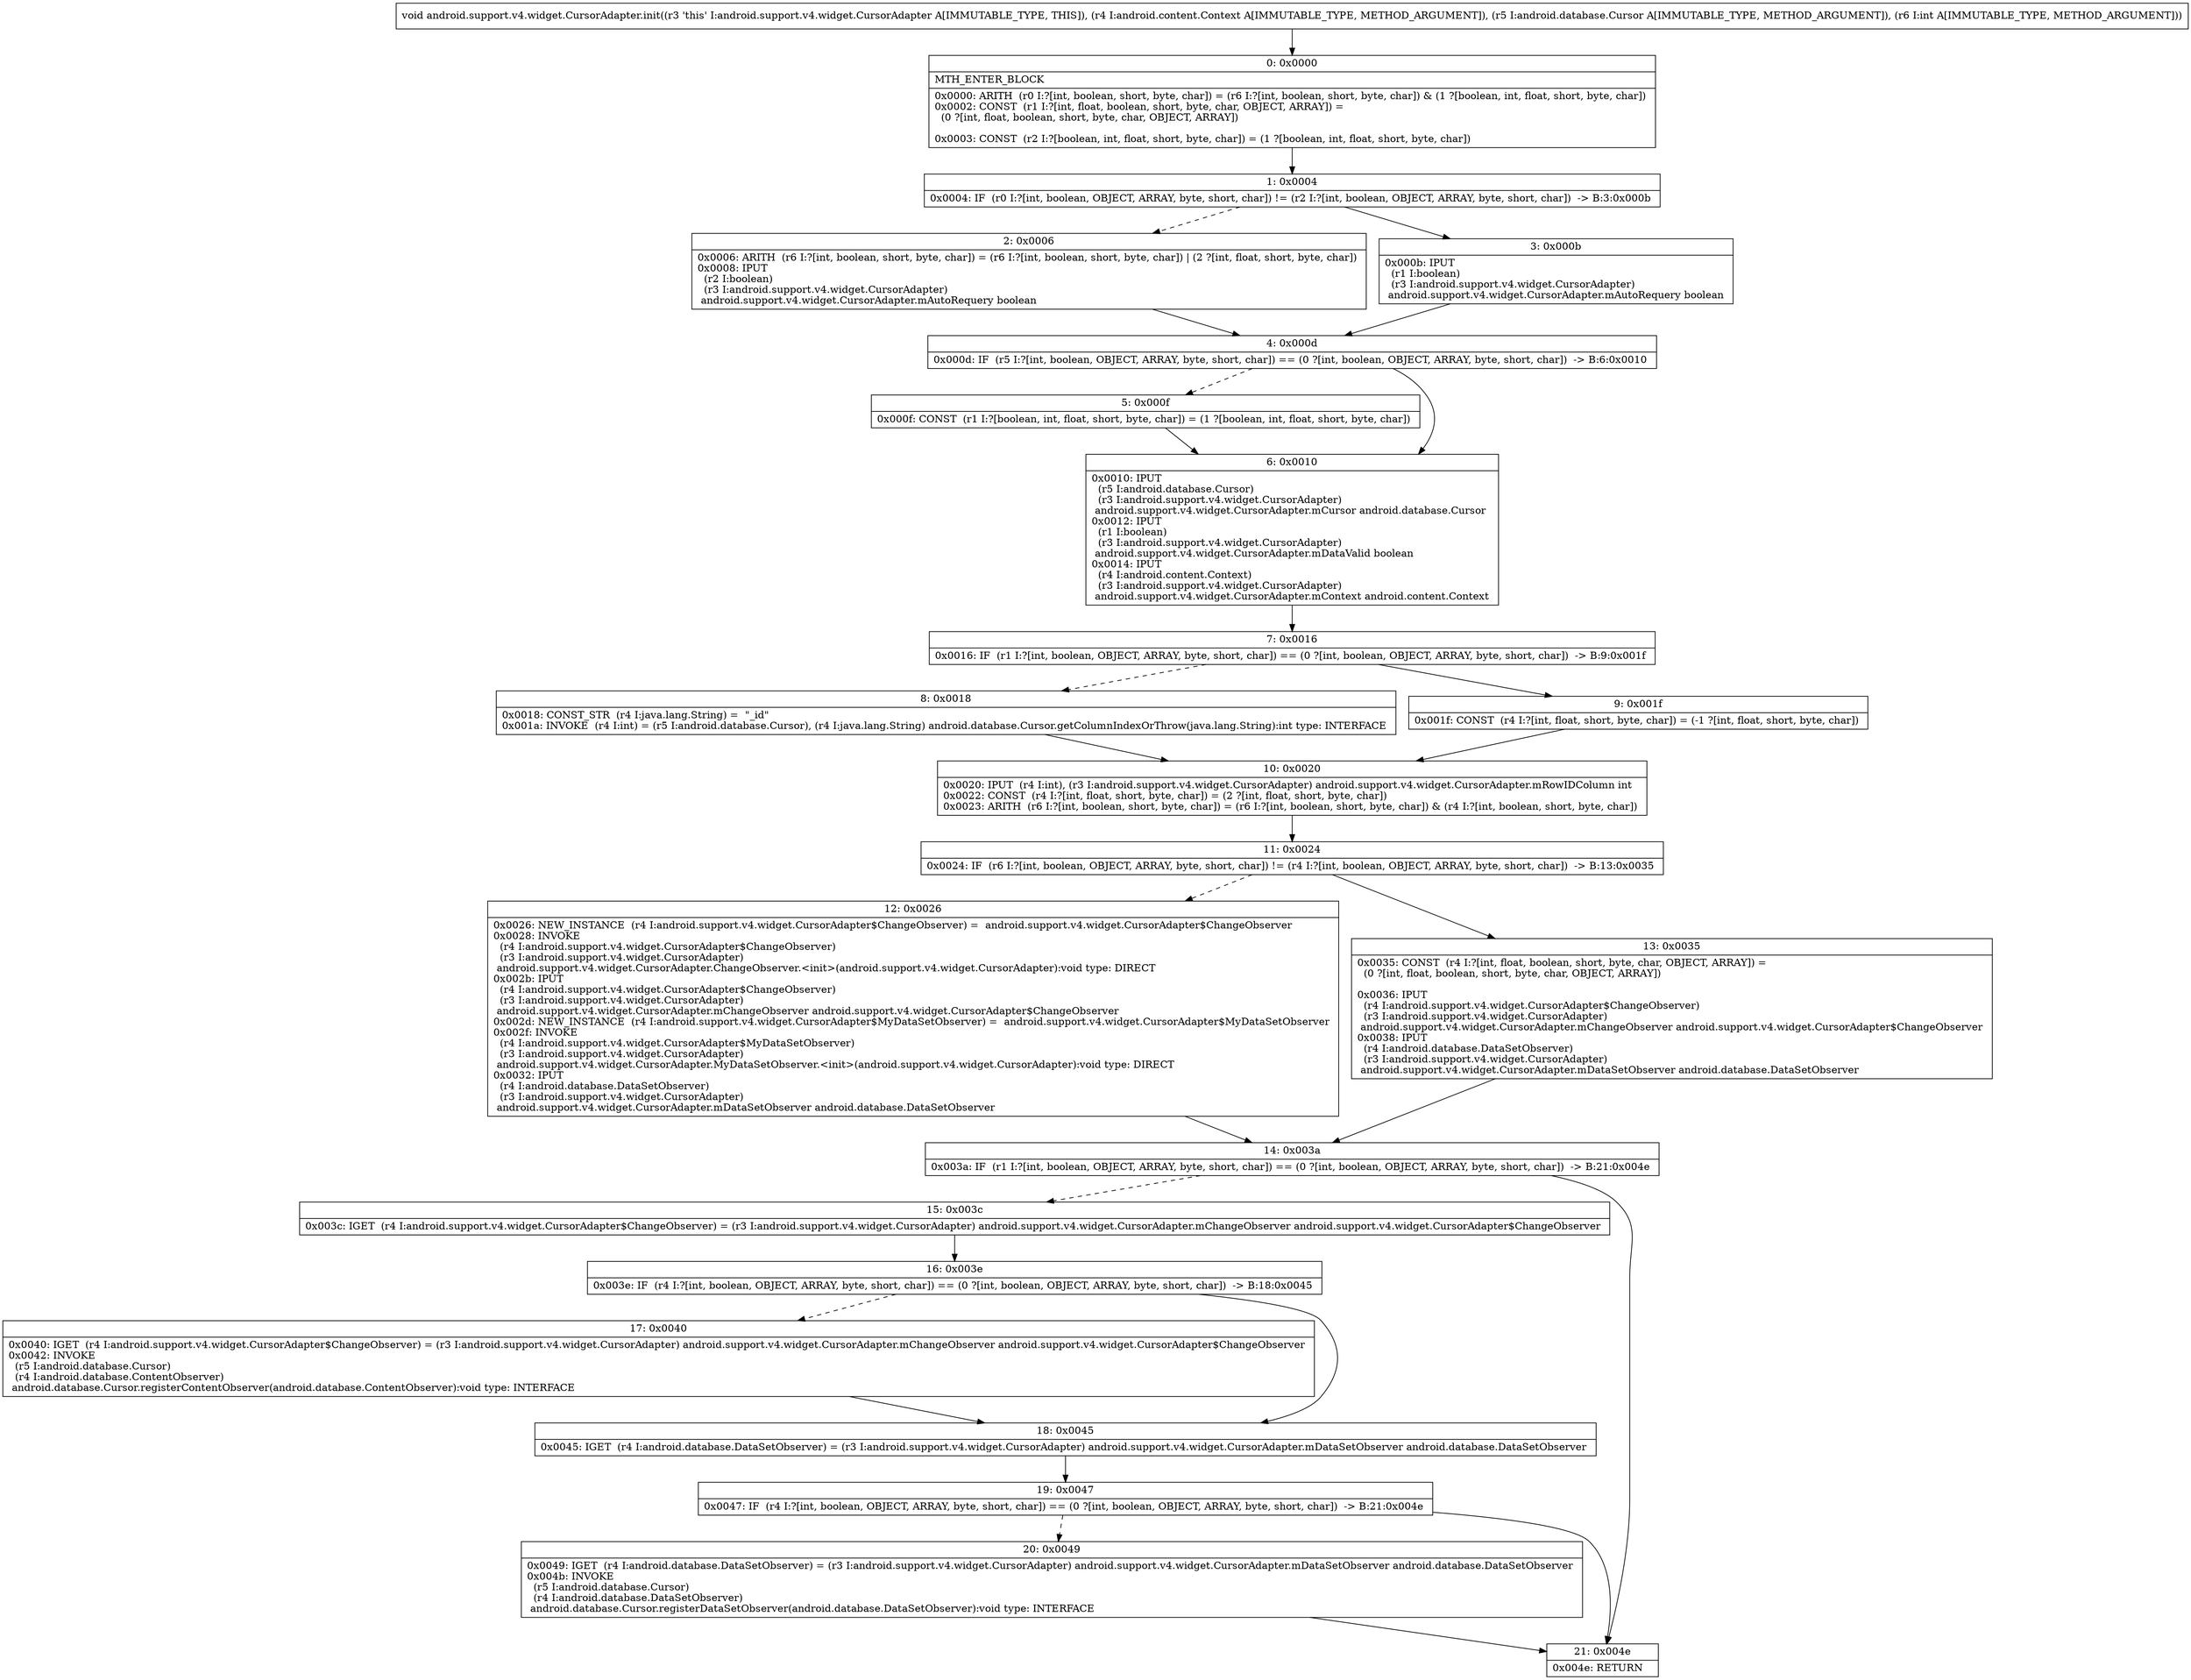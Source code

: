 digraph "CFG forandroid.support.v4.widget.CursorAdapter.init(Landroid\/content\/Context;Landroid\/database\/Cursor;I)V" {
Node_0 [shape=record,label="{0\:\ 0x0000|MTH_ENTER_BLOCK\l|0x0000: ARITH  (r0 I:?[int, boolean, short, byte, char]) = (r6 I:?[int, boolean, short, byte, char]) & (1 ?[boolean, int, float, short, byte, char]) \l0x0002: CONST  (r1 I:?[int, float, boolean, short, byte, char, OBJECT, ARRAY]) = \l  (0 ?[int, float, boolean, short, byte, char, OBJECT, ARRAY])\l \l0x0003: CONST  (r2 I:?[boolean, int, float, short, byte, char]) = (1 ?[boolean, int, float, short, byte, char]) \l}"];
Node_1 [shape=record,label="{1\:\ 0x0004|0x0004: IF  (r0 I:?[int, boolean, OBJECT, ARRAY, byte, short, char]) != (r2 I:?[int, boolean, OBJECT, ARRAY, byte, short, char])  \-\> B:3:0x000b \l}"];
Node_2 [shape=record,label="{2\:\ 0x0006|0x0006: ARITH  (r6 I:?[int, boolean, short, byte, char]) = (r6 I:?[int, boolean, short, byte, char]) \| (2 ?[int, float, short, byte, char]) \l0x0008: IPUT  \l  (r2 I:boolean)\l  (r3 I:android.support.v4.widget.CursorAdapter)\l android.support.v4.widget.CursorAdapter.mAutoRequery boolean \l}"];
Node_3 [shape=record,label="{3\:\ 0x000b|0x000b: IPUT  \l  (r1 I:boolean)\l  (r3 I:android.support.v4.widget.CursorAdapter)\l android.support.v4.widget.CursorAdapter.mAutoRequery boolean \l}"];
Node_4 [shape=record,label="{4\:\ 0x000d|0x000d: IF  (r5 I:?[int, boolean, OBJECT, ARRAY, byte, short, char]) == (0 ?[int, boolean, OBJECT, ARRAY, byte, short, char])  \-\> B:6:0x0010 \l}"];
Node_5 [shape=record,label="{5\:\ 0x000f|0x000f: CONST  (r1 I:?[boolean, int, float, short, byte, char]) = (1 ?[boolean, int, float, short, byte, char]) \l}"];
Node_6 [shape=record,label="{6\:\ 0x0010|0x0010: IPUT  \l  (r5 I:android.database.Cursor)\l  (r3 I:android.support.v4.widget.CursorAdapter)\l android.support.v4.widget.CursorAdapter.mCursor android.database.Cursor \l0x0012: IPUT  \l  (r1 I:boolean)\l  (r3 I:android.support.v4.widget.CursorAdapter)\l android.support.v4.widget.CursorAdapter.mDataValid boolean \l0x0014: IPUT  \l  (r4 I:android.content.Context)\l  (r3 I:android.support.v4.widget.CursorAdapter)\l android.support.v4.widget.CursorAdapter.mContext android.content.Context \l}"];
Node_7 [shape=record,label="{7\:\ 0x0016|0x0016: IF  (r1 I:?[int, boolean, OBJECT, ARRAY, byte, short, char]) == (0 ?[int, boolean, OBJECT, ARRAY, byte, short, char])  \-\> B:9:0x001f \l}"];
Node_8 [shape=record,label="{8\:\ 0x0018|0x0018: CONST_STR  (r4 I:java.lang.String) =  \"_id\" \l0x001a: INVOKE  (r4 I:int) = (r5 I:android.database.Cursor), (r4 I:java.lang.String) android.database.Cursor.getColumnIndexOrThrow(java.lang.String):int type: INTERFACE \l}"];
Node_9 [shape=record,label="{9\:\ 0x001f|0x001f: CONST  (r4 I:?[int, float, short, byte, char]) = (\-1 ?[int, float, short, byte, char]) \l}"];
Node_10 [shape=record,label="{10\:\ 0x0020|0x0020: IPUT  (r4 I:int), (r3 I:android.support.v4.widget.CursorAdapter) android.support.v4.widget.CursorAdapter.mRowIDColumn int \l0x0022: CONST  (r4 I:?[int, float, short, byte, char]) = (2 ?[int, float, short, byte, char]) \l0x0023: ARITH  (r6 I:?[int, boolean, short, byte, char]) = (r6 I:?[int, boolean, short, byte, char]) & (r4 I:?[int, boolean, short, byte, char]) \l}"];
Node_11 [shape=record,label="{11\:\ 0x0024|0x0024: IF  (r6 I:?[int, boolean, OBJECT, ARRAY, byte, short, char]) != (r4 I:?[int, boolean, OBJECT, ARRAY, byte, short, char])  \-\> B:13:0x0035 \l}"];
Node_12 [shape=record,label="{12\:\ 0x0026|0x0026: NEW_INSTANCE  (r4 I:android.support.v4.widget.CursorAdapter$ChangeObserver) =  android.support.v4.widget.CursorAdapter$ChangeObserver \l0x0028: INVOKE  \l  (r4 I:android.support.v4.widget.CursorAdapter$ChangeObserver)\l  (r3 I:android.support.v4.widget.CursorAdapter)\l android.support.v4.widget.CursorAdapter.ChangeObserver.\<init\>(android.support.v4.widget.CursorAdapter):void type: DIRECT \l0x002b: IPUT  \l  (r4 I:android.support.v4.widget.CursorAdapter$ChangeObserver)\l  (r3 I:android.support.v4.widget.CursorAdapter)\l android.support.v4.widget.CursorAdapter.mChangeObserver android.support.v4.widget.CursorAdapter$ChangeObserver \l0x002d: NEW_INSTANCE  (r4 I:android.support.v4.widget.CursorAdapter$MyDataSetObserver) =  android.support.v4.widget.CursorAdapter$MyDataSetObserver \l0x002f: INVOKE  \l  (r4 I:android.support.v4.widget.CursorAdapter$MyDataSetObserver)\l  (r3 I:android.support.v4.widget.CursorAdapter)\l android.support.v4.widget.CursorAdapter.MyDataSetObserver.\<init\>(android.support.v4.widget.CursorAdapter):void type: DIRECT \l0x0032: IPUT  \l  (r4 I:android.database.DataSetObserver)\l  (r3 I:android.support.v4.widget.CursorAdapter)\l android.support.v4.widget.CursorAdapter.mDataSetObserver android.database.DataSetObserver \l}"];
Node_13 [shape=record,label="{13\:\ 0x0035|0x0035: CONST  (r4 I:?[int, float, boolean, short, byte, char, OBJECT, ARRAY]) = \l  (0 ?[int, float, boolean, short, byte, char, OBJECT, ARRAY])\l \l0x0036: IPUT  \l  (r4 I:android.support.v4.widget.CursorAdapter$ChangeObserver)\l  (r3 I:android.support.v4.widget.CursorAdapter)\l android.support.v4.widget.CursorAdapter.mChangeObserver android.support.v4.widget.CursorAdapter$ChangeObserver \l0x0038: IPUT  \l  (r4 I:android.database.DataSetObserver)\l  (r3 I:android.support.v4.widget.CursorAdapter)\l android.support.v4.widget.CursorAdapter.mDataSetObserver android.database.DataSetObserver \l}"];
Node_14 [shape=record,label="{14\:\ 0x003a|0x003a: IF  (r1 I:?[int, boolean, OBJECT, ARRAY, byte, short, char]) == (0 ?[int, boolean, OBJECT, ARRAY, byte, short, char])  \-\> B:21:0x004e \l}"];
Node_15 [shape=record,label="{15\:\ 0x003c|0x003c: IGET  (r4 I:android.support.v4.widget.CursorAdapter$ChangeObserver) = (r3 I:android.support.v4.widget.CursorAdapter) android.support.v4.widget.CursorAdapter.mChangeObserver android.support.v4.widget.CursorAdapter$ChangeObserver \l}"];
Node_16 [shape=record,label="{16\:\ 0x003e|0x003e: IF  (r4 I:?[int, boolean, OBJECT, ARRAY, byte, short, char]) == (0 ?[int, boolean, OBJECT, ARRAY, byte, short, char])  \-\> B:18:0x0045 \l}"];
Node_17 [shape=record,label="{17\:\ 0x0040|0x0040: IGET  (r4 I:android.support.v4.widget.CursorAdapter$ChangeObserver) = (r3 I:android.support.v4.widget.CursorAdapter) android.support.v4.widget.CursorAdapter.mChangeObserver android.support.v4.widget.CursorAdapter$ChangeObserver \l0x0042: INVOKE  \l  (r5 I:android.database.Cursor)\l  (r4 I:android.database.ContentObserver)\l android.database.Cursor.registerContentObserver(android.database.ContentObserver):void type: INTERFACE \l}"];
Node_18 [shape=record,label="{18\:\ 0x0045|0x0045: IGET  (r4 I:android.database.DataSetObserver) = (r3 I:android.support.v4.widget.CursorAdapter) android.support.v4.widget.CursorAdapter.mDataSetObserver android.database.DataSetObserver \l}"];
Node_19 [shape=record,label="{19\:\ 0x0047|0x0047: IF  (r4 I:?[int, boolean, OBJECT, ARRAY, byte, short, char]) == (0 ?[int, boolean, OBJECT, ARRAY, byte, short, char])  \-\> B:21:0x004e \l}"];
Node_20 [shape=record,label="{20\:\ 0x0049|0x0049: IGET  (r4 I:android.database.DataSetObserver) = (r3 I:android.support.v4.widget.CursorAdapter) android.support.v4.widget.CursorAdapter.mDataSetObserver android.database.DataSetObserver \l0x004b: INVOKE  \l  (r5 I:android.database.Cursor)\l  (r4 I:android.database.DataSetObserver)\l android.database.Cursor.registerDataSetObserver(android.database.DataSetObserver):void type: INTERFACE \l}"];
Node_21 [shape=record,label="{21\:\ 0x004e|0x004e: RETURN   \l}"];
MethodNode[shape=record,label="{void android.support.v4.widget.CursorAdapter.init((r3 'this' I:android.support.v4.widget.CursorAdapter A[IMMUTABLE_TYPE, THIS]), (r4 I:android.content.Context A[IMMUTABLE_TYPE, METHOD_ARGUMENT]), (r5 I:android.database.Cursor A[IMMUTABLE_TYPE, METHOD_ARGUMENT]), (r6 I:int A[IMMUTABLE_TYPE, METHOD_ARGUMENT])) }"];
MethodNode -> Node_0;
Node_0 -> Node_1;
Node_1 -> Node_2[style=dashed];
Node_1 -> Node_3;
Node_2 -> Node_4;
Node_3 -> Node_4;
Node_4 -> Node_5[style=dashed];
Node_4 -> Node_6;
Node_5 -> Node_6;
Node_6 -> Node_7;
Node_7 -> Node_8[style=dashed];
Node_7 -> Node_9;
Node_8 -> Node_10;
Node_9 -> Node_10;
Node_10 -> Node_11;
Node_11 -> Node_12[style=dashed];
Node_11 -> Node_13;
Node_12 -> Node_14;
Node_13 -> Node_14;
Node_14 -> Node_15[style=dashed];
Node_14 -> Node_21;
Node_15 -> Node_16;
Node_16 -> Node_17[style=dashed];
Node_16 -> Node_18;
Node_17 -> Node_18;
Node_18 -> Node_19;
Node_19 -> Node_20[style=dashed];
Node_19 -> Node_21;
Node_20 -> Node_21;
}

